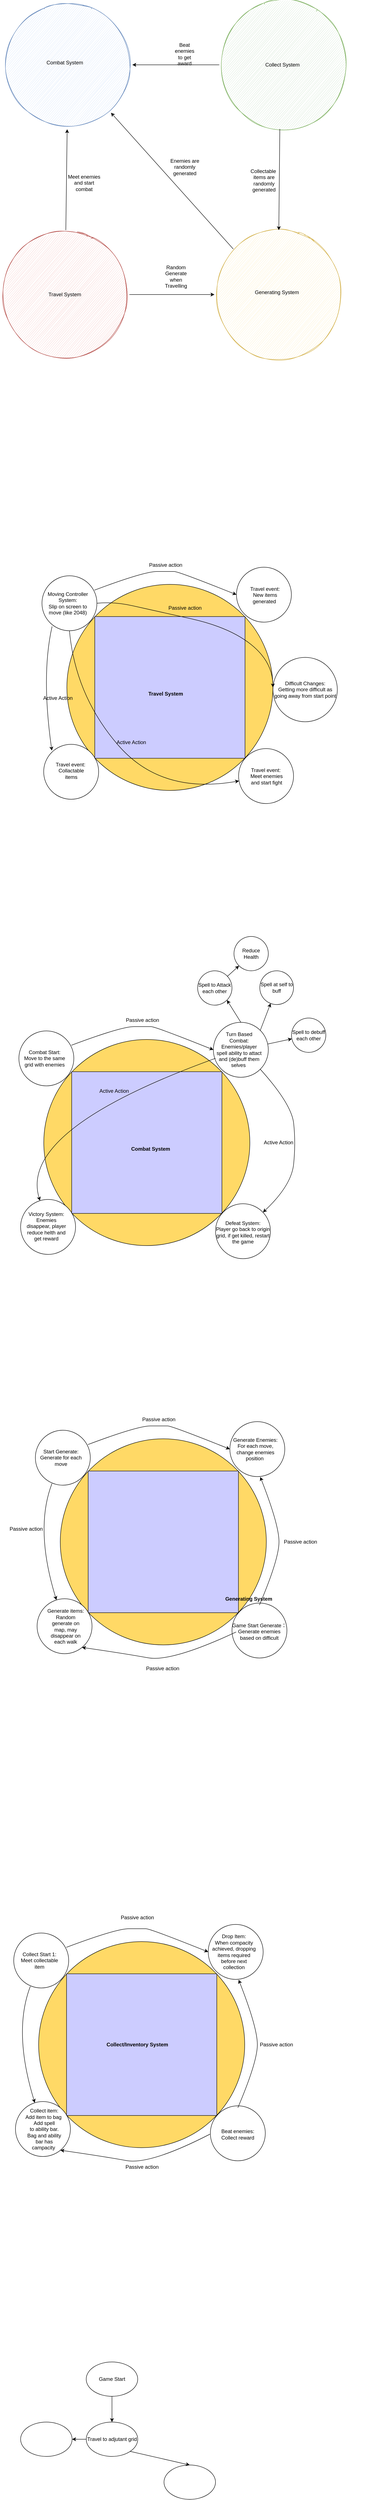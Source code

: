 <mxfile version="20.4.0" type="github">
  <diagram id="PXCcjUMb7tUucPaS4QIz" name="Page-1">
    <mxGraphModel dx="1483" dy="1844" grid="1" gridSize="10" guides="1" tooltips="1" connect="1" arrows="1" fold="1" page="1" pageScale="1" pageWidth="850" pageHeight="1100" math="0" shadow="0">
      <root>
        <mxCell id="0" />
        <mxCell id="1" parent="0" />
        <mxCell id="cFTrVpyWIn3HdovlY6KM-1" value="" style="ellipse;whiteSpace=wrap;html=1;aspect=fixed;fillColor=#dae8fc;strokeColor=#6c8ebf;sketch=1;" parent="1" vertex="1">
          <mxGeometry x="19.26" y="-1070" width="300" height="300" as="geometry" />
        </mxCell>
        <mxCell id="cFTrVpyWIn3HdovlY6KM-2" value="Combat System" style="text;html=1;strokeColor=none;fillColor=none;align=center;verticalAlign=middle;whiteSpace=wrap;rounded=0;" parent="1" vertex="1">
          <mxGeometry x="111.63" y="-960" width="100" height="70" as="geometry" />
        </mxCell>
        <mxCell id="cFTrVpyWIn3HdovlY6KM-5" value="" style="ellipse;whiteSpace=wrap;html=1;aspect=fixed;fillColor=#f8cecc;strokeColor=#b85450;shadow=0;sketch=1;" parent="1" vertex="1">
          <mxGeometry x="12.38" y="-535" width="300" height="300" as="geometry" />
        </mxCell>
        <mxCell id="cFTrVpyWIn3HdovlY6KM-6" value="Travel System" style="text;html=1;strokeColor=none;fillColor=none;align=center;verticalAlign=middle;whiteSpace=wrap;rounded=0;shadow=0;sketch=1;" parent="1" vertex="1">
          <mxGeometry x="117.38" y="-400" width="90" height="30" as="geometry" />
        </mxCell>
        <mxCell id="cFTrVpyWIn3HdovlY6KM-7" value="Meet enemies and start combat&lt;br&gt;" style="text;html=1;strokeColor=none;fillColor=none;align=center;verticalAlign=middle;whiteSpace=wrap;rounded=0;shadow=0;sketch=1;" parent="1" vertex="1">
          <mxGeometry x="166.88" y="-675" width="80" height="60" as="geometry" />
        </mxCell>
        <mxCell id="cFTrVpyWIn3HdovlY6KM-8" value="" style="ellipse;whiteSpace=wrap;html=1;aspect=fixed;shadow=0;sketch=1;fillColor=#fff2cc;strokeColor=#d6b656;" parent="1" vertex="1">
          <mxGeometry x="510.44" y="-535" width="300" height="300" as="geometry" />
        </mxCell>
        <mxCell id="cFTrVpyWIn3HdovlY6KM-9" value="Generating System" style="text;html=1;strokeColor=none;fillColor=none;align=center;verticalAlign=middle;whiteSpace=wrap;rounded=0;shadow=0;sketch=1;" parent="1" vertex="1">
          <mxGeometry x="596.18" y="-405" width="120" height="30" as="geometry" />
        </mxCell>
        <mxCell id="cFTrVpyWIn3HdovlY6KM-10" value="Random Generate when Travelling" style="text;html=1;strokeColor=none;fillColor=none;align=center;verticalAlign=middle;whiteSpace=wrap;rounded=0;shadow=0;sketch=1;" parent="1" vertex="1">
          <mxGeometry x="391" y="-470" width="60" height="85" as="geometry" />
        </mxCell>
        <mxCell id="cFTrVpyWIn3HdovlY6KM-11" value="Enemies are randomly generated" style="text;html=1;strokeColor=none;fillColor=none;align=center;verticalAlign=middle;whiteSpace=wrap;rounded=0;shadow=0;sketch=1;" parent="1" vertex="1">
          <mxGeometry x="404.26" y="-710" width="75" height="55" as="geometry" />
        </mxCell>
        <mxCell id="cFTrVpyWIn3HdovlY6KM-12" value="" style="ellipse;whiteSpace=wrap;html=1;aspect=fixed;shadow=0;sketch=1;fillColor=#d5e8d4;strokeColor=#82b366;" parent="1" vertex="1">
          <mxGeometry x="521.82" y="-1070" width="300" height="300" as="geometry" />
        </mxCell>
        <mxCell id="cFTrVpyWIn3HdovlY6KM-13" value="Collect System" style="text;html=1;strokeColor=none;fillColor=none;align=center;verticalAlign=middle;whiteSpace=wrap;rounded=0;shadow=0;sketch=1;" parent="1" vertex="1">
          <mxGeometry x="624.07" y="-940" width="90" height="40" as="geometry" />
        </mxCell>
        <mxCell id="cFTrVpyWIn3HdovlY6KM-15" value="Collectable&amp;nbsp; items are randomly generated" style="text;html=1;strokeColor=none;fillColor=none;align=center;verticalAlign=middle;whiteSpace=wrap;rounded=0;shadow=0;sketch=1;" parent="1" vertex="1">
          <mxGeometry x="596.18" y="-675" width="60" height="47.5" as="geometry" />
        </mxCell>
        <mxCell id="cFTrVpyWIn3HdovlY6KM-16" value="Beat enemies to get award" style="text;html=1;strokeColor=none;fillColor=none;align=center;verticalAlign=middle;whiteSpace=wrap;rounded=0;shadow=0;sketch=1;" parent="1" vertex="1">
          <mxGeometry x="411.38" y="-960" width="60" height="30" as="geometry" />
        </mxCell>
        <mxCell id="F2M6K5cG2sb-yx1ZD4yc-1" value="" style="ellipse;whiteSpace=wrap;html=1;aspect=fixed;fillColor=#FFD966;" vertex="1" parent="1">
          <mxGeometry x="166.76" y="290" width="480" height="480" as="geometry" />
        </mxCell>
        <mxCell id="F2M6K5cG2sb-yx1ZD4yc-3" value="" style="ellipse;whiteSpace=wrap;html=1;aspect=fixed;fillColor=#FFFFFF;" vertex="1" parent="1">
          <mxGeometry x="108.76" y="270" width="128" height="128" as="geometry" />
        </mxCell>
        <mxCell id="F2M6K5cG2sb-yx1ZD4yc-4" value="" style="ellipse;whiteSpace=wrap;html=1;aspect=fixed;fillColor=#FFFFFF;" vertex="1" parent="1">
          <mxGeometry x="566.76" y="672.5" width="128" height="128" as="geometry" />
        </mxCell>
        <mxCell id="F2M6K5cG2sb-yx1ZD4yc-5" value="" style="ellipse;whiteSpace=wrap;html=1;aspect=fixed;fillColor=#FFFFFF;" vertex="1" parent="1">
          <mxGeometry x="112.76" y="662.5" width="128" height="128" as="geometry" />
        </mxCell>
        <mxCell id="F2M6K5cG2sb-yx1ZD4yc-6" value="Moving Controller System:&lt;br&gt;Slip on screen to move (like 2048)" style="text;html=1;strokeColor=none;fillColor=none;align=center;verticalAlign=middle;whiteSpace=wrap;rounded=0;" vertex="1" parent="1">
          <mxGeometry x="118.76" y="294" width="100" height="80" as="geometry" />
        </mxCell>
        <mxCell id="F2M6K5cG2sb-yx1ZD4yc-8" value="Travel event:&amp;nbsp;&lt;br&gt;Meet enemies and start fight" style="text;html=1;strokeColor=none;fillColor=none;align=center;verticalAlign=middle;whiteSpace=wrap;rounded=0;" vertex="1" parent="1">
          <mxGeometry x="586.76" y="690" width="90" height="93" as="geometry" />
        </mxCell>
        <mxCell id="F2M6K5cG2sb-yx1ZD4yc-9" value="Travel event:&amp;nbsp;&lt;br&gt;Collactable items" style="text;html=1;strokeColor=none;fillColor=none;align=center;verticalAlign=middle;whiteSpace=wrap;rounded=0;" vertex="1" parent="1">
          <mxGeometry x="131.76" y="677" width="90" height="93" as="geometry" />
        </mxCell>
        <mxCell id="F2M6K5cG2sb-yx1ZD4yc-10" value="" style="rounded=0;whiteSpace=wrap;html=1;fillColor=#CCCCFF;" vertex="1" parent="1">
          <mxGeometry x="231.76" y="365" width="350" height="330" as="geometry" />
        </mxCell>
        <mxCell id="F2M6K5cG2sb-yx1ZD4yc-11" value="" style="ellipse;whiteSpace=wrap;html=1;aspect=fixed;fillColor=#FFFFFF;" vertex="1" parent="1">
          <mxGeometry x="561.76" y="250" width="128" height="128" as="geometry" />
        </mxCell>
        <mxCell id="F2M6K5cG2sb-yx1ZD4yc-13" value="Travel event:&lt;br&gt;New items generated&amp;nbsp;" style="text;html=1;strokeColor=none;fillColor=none;align=center;verticalAlign=middle;whiteSpace=wrap;rounded=0;" vertex="1" parent="1">
          <mxGeometry x="579.76" y="280" width="97" height="70" as="geometry" />
        </mxCell>
        <mxCell id="F2M6K5cG2sb-yx1ZD4yc-15" value="&lt;b&gt;Travel System&lt;/b&gt;" style="text;html=1;strokeColor=none;fillColor=none;align=center;verticalAlign=middle;whiteSpace=wrap;rounded=0;" vertex="1" parent="1">
          <mxGeometry x="306.76" y="490" width="180" height="110" as="geometry" />
        </mxCell>
        <mxCell id="F2M6K5cG2sb-yx1ZD4yc-18" value="" style="curved=1;endArrow=classic;html=1;rounded=0;exitX=0.956;exitY=0.261;exitDx=0;exitDy=0;exitPerimeter=0;entryX=0;entryY=0.5;entryDx=0;entryDy=0;" edge="1" parent="1" source="F2M6K5cG2sb-yx1ZD4yc-3" target="F2M6K5cG2sb-yx1ZD4yc-11">
          <mxGeometry width="50" height="50" relative="1" as="geometry">
            <mxPoint x="306.76" y="270" as="sourcePoint" />
            <mxPoint x="356.76" y="220" as="targetPoint" />
            <Array as="points">
              <mxPoint x="346.76" y="260" />
              <mxPoint x="406.76" y="260" />
              <mxPoint x="426.76" y="260" />
            </Array>
          </mxGeometry>
        </mxCell>
        <mxCell id="F2M6K5cG2sb-yx1ZD4yc-19" value="Passive action" style="text;html=1;strokeColor=none;fillColor=none;align=center;verticalAlign=middle;whiteSpace=wrap;rounded=0;" vertex="1" parent="1">
          <mxGeometry x="351.76" y="230" width="90" height="30" as="geometry" />
        </mxCell>
        <mxCell id="F2M6K5cG2sb-yx1ZD4yc-20" value="" style="curved=1;endArrow=classic;html=1;rounded=0;exitX=0.184;exitY=0.922;exitDx=0;exitDy=0;exitPerimeter=0;entryX=0;entryY=0;entryDx=0;entryDy=0;" edge="1" parent="1" source="F2M6K5cG2sb-yx1ZD4yc-3" target="F2M6K5cG2sb-yx1ZD4yc-9">
          <mxGeometry width="50" height="50" relative="1" as="geometry">
            <mxPoint x="56.76" y="500" as="sourcePoint" />
            <mxPoint x="106.76" y="450" as="targetPoint" />
            <Array as="points">
              <mxPoint x="106.76" y="500" />
            </Array>
          </mxGeometry>
        </mxCell>
        <mxCell id="F2M6K5cG2sb-yx1ZD4yc-21" value="Active Action" style="text;html=1;strokeColor=none;fillColor=none;align=center;verticalAlign=middle;whiteSpace=wrap;rounded=0;" vertex="1" parent="1">
          <mxGeometry x="86.01" y="510" width="120" height="90" as="geometry" />
        </mxCell>
        <mxCell id="F2M6K5cG2sb-yx1ZD4yc-22" value="" style="curved=1;endArrow=classic;html=1;rounded=0;exitX=0.5;exitY=1;exitDx=0;exitDy=0;" edge="1" parent="1" source="F2M6K5cG2sb-yx1ZD4yc-3" target="F2M6K5cG2sb-yx1ZD4yc-4">
          <mxGeometry width="50" height="50" relative="1" as="geometry">
            <mxPoint x="6.76" y="390" as="sourcePoint" />
            <mxPoint x="56.76" y="340" as="targetPoint" />
            <Array as="points">
              <mxPoint x="186.76" y="550" />
              <mxPoint x="386.76" y="780" />
            </Array>
          </mxGeometry>
        </mxCell>
        <mxCell id="F2M6K5cG2sb-yx1ZD4yc-23" value="Active Action" style="text;html=1;strokeColor=none;fillColor=none;align=center;verticalAlign=middle;whiteSpace=wrap;rounded=0;" vertex="1" parent="1">
          <mxGeometry x="276.76" y="642.5" width="80" height="30" as="geometry" />
        </mxCell>
        <mxCell id="F2M6K5cG2sb-yx1ZD4yc-24" value="" style="ellipse;whiteSpace=wrap;html=1;aspect=fixed;fillColor=#FFD966;" vertex="1" parent="1">
          <mxGeometry x="113" y="1350" width="480" height="480" as="geometry" />
        </mxCell>
        <mxCell id="F2M6K5cG2sb-yx1ZD4yc-25" value="" style="ellipse;whiteSpace=wrap;html=1;aspect=fixed;fillColor=#FFFFFF;" vertex="1" parent="1">
          <mxGeometry x="55" y="1330" width="128" height="128" as="geometry" />
        </mxCell>
        <mxCell id="F2M6K5cG2sb-yx1ZD4yc-26" value="" style="ellipse;whiteSpace=wrap;html=1;aspect=fixed;fillColor=#FFFFFF;" vertex="1" parent="1">
          <mxGeometry x="513" y="1732.5" width="128" height="128" as="geometry" />
        </mxCell>
        <mxCell id="F2M6K5cG2sb-yx1ZD4yc-27" value="" style="ellipse;whiteSpace=wrap;html=1;aspect=fixed;fillColor=#FFFFFF;" vertex="1" parent="1">
          <mxGeometry x="59" y="1722.5" width="128" height="128" as="geometry" />
        </mxCell>
        <mxCell id="F2M6K5cG2sb-yx1ZD4yc-28" value="Combat Start:&lt;br&gt;Move to the same grid with enemies" style="text;html=1;strokeColor=none;fillColor=none;align=center;verticalAlign=middle;whiteSpace=wrap;rounded=0;" vertex="1" parent="1">
          <mxGeometry x="65" y="1354" width="100" height="80" as="geometry" />
        </mxCell>
        <mxCell id="F2M6K5cG2sb-yx1ZD4yc-29" value="Defeat System:&lt;br&gt;Player go back to origin grid, if get killed, restart the game" style="text;html=1;strokeColor=none;fillColor=none;align=center;verticalAlign=middle;whiteSpace=wrap;rounded=0;" vertex="1" parent="1">
          <mxGeometry x="512" y="1737" width="130" height="123" as="geometry" />
        </mxCell>
        <mxCell id="F2M6K5cG2sb-yx1ZD4yc-30" value="Victory System:&lt;br&gt;Enemies disappear, player reduce helth and get reward" style="text;html=1;strokeColor=none;fillColor=none;align=center;verticalAlign=middle;whiteSpace=wrap;rounded=0;" vertex="1" parent="1">
          <mxGeometry x="72" y="1740" width="94" height="90" as="geometry" />
        </mxCell>
        <mxCell id="F2M6K5cG2sb-yx1ZD4yc-31" value="" style="rounded=0;whiteSpace=wrap;html=1;fillColor=#CCCCFF;" vertex="1" parent="1">
          <mxGeometry x="178" y="1425" width="350" height="330" as="geometry" />
        </mxCell>
        <mxCell id="F2M6K5cG2sb-yx1ZD4yc-32" value="" style="ellipse;whiteSpace=wrap;html=1;aspect=fixed;fillColor=#FFFFFF;" vertex="1" parent="1">
          <mxGeometry x="508" y="1310" width="128" height="128" as="geometry" />
        </mxCell>
        <mxCell id="F2M6K5cG2sb-yx1ZD4yc-33" value="Turn Based Combat: Enemies/player spell ability to attact and (de)buff them selves&amp;nbsp;" style="text;html=1;strokeColor=none;fillColor=none;align=center;verticalAlign=middle;whiteSpace=wrap;rounded=0;" vertex="1" parent="1">
          <mxGeometry x="513" y="1339" width="109.5" height="70" as="geometry" />
        </mxCell>
        <mxCell id="F2M6K5cG2sb-yx1ZD4yc-34" value="&lt;b&gt;Combat System&lt;/b&gt;" style="text;html=1;strokeColor=none;fillColor=none;align=center;verticalAlign=middle;whiteSpace=wrap;rounded=0;" vertex="1" parent="1">
          <mxGeometry x="272" y="1550" width="180" height="110" as="geometry" />
        </mxCell>
        <mxCell id="F2M6K5cG2sb-yx1ZD4yc-35" value="" style="curved=1;endArrow=classic;html=1;rounded=0;exitX=0.956;exitY=0.261;exitDx=0;exitDy=0;exitPerimeter=0;entryX=0;entryY=0.5;entryDx=0;entryDy=0;" edge="1" parent="1" source="F2M6K5cG2sb-yx1ZD4yc-25" target="F2M6K5cG2sb-yx1ZD4yc-32">
          <mxGeometry width="50" height="50" relative="1" as="geometry">
            <mxPoint x="253" y="1330" as="sourcePoint" />
            <mxPoint x="303" y="1280" as="targetPoint" />
            <Array as="points">
              <mxPoint x="293" y="1320" />
              <mxPoint x="353" y="1320" />
              <mxPoint x="373" y="1320" />
            </Array>
          </mxGeometry>
        </mxCell>
        <mxCell id="F2M6K5cG2sb-yx1ZD4yc-36" value="Passive action" style="text;html=1;strokeColor=none;fillColor=none;align=center;verticalAlign=middle;whiteSpace=wrap;rounded=0;" vertex="1" parent="1">
          <mxGeometry x="298" y="1290" width="90" height="30" as="geometry" />
        </mxCell>
        <mxCell id="F2M6K5cG2sb-yx1ZD4yc-37" value="" style="curved=1;endArrow=classic;html=1;rounded=0;" edge="1" parent="1" source="F2M6K5cG2sb-yx1ZD4yc-33" target="F2M6K5cG2sb-yx1ZD4yc-27">
          <mxGeometry width="50" height="50" relative="1" as="geometry">
            <mxPoint x="3" y="1560" as="sourcePoint" />
            <mxPoint x="53" y="1510" as="targetPoint" />
            <Array as="points">
              <mxPoint x="53" y="1560" />
            </Array>
          </mxGeometry>
        </mxCell>
        <mxCell id="F2M6K5cG2sb-yx1ZD4yc-38" value="Active Action" style="text;html=1;strokeColor=none;fillColor=none;align=center;verticalAlign=middle;whiteSpace=wrap;rounded=0;" vertex="1" parent="1">
          <mxGeometry x="217" y="1425" width="120" height="90" as="geometry" />
        </mxCell>
        <mxCell id="F2M6K5cG2sb-yx1ZD4yc-39" value="" style="curved=1;endArrow=classic;html=1;rounded=0;exitX=1;exitY=1;exitDx=0;exitDy=0;" edge="1" parent="1" source="F2M6K5cG2sb-yx1ZD4yc-32" target="F2M6K5cG2sb-yx1ZD4yc-26">
          <mxGeometry width="50" height="50" relative="1" as="geometry">
            <mxPoint x="51.38" y="1460" as="sourcePoint" />
            <mxPoint x="101.38" y="1410" as="targetPoint" />
            <Array as="points">
              <mxPoint x="690" y="1500" />
              <mxPoint x="700" y="1590" />
              <mxPoint x="690" y="1690" />
            </Array>
          </mxGeometry>
        </mxCell>
        <mxCell id="F2M6K5cG2sb-yx1ZD4yc-40" value="Active Action" style="text;html=1;strokeColor=none;fillColor=none;align=center;verticalAlign=middle;whiteSpace=wrap;rounded=0;" vertex="1" parent="1">
          <mxGeometry x="620.44" y="1575" width="80" height="30" as="geometry" />
        </mxCell>
        <mxCell id="F2M6K5cG2sb-yx1ZD4yc-41" value="" style="ellipse;whiteSpace=wrap;html=1;aspect=fixed;fillColor=#FFD966;" vertex="1" parent="1">
          <mxGeometry x="151.38" y="2280" width="480" height="480" as="geometry" />
        </mxCell>
        <mxCell id="F2M6K5cG2sb-yx1ZD4yc-42" value="" style="ellipse;whiteSpace=wrap;html=1;aspect=fixed;fillColor=#FFFFFF;" vertex="1" parent="1">
          <mxGeometry x="93.38" y="2260" width="128" height="128" as="geometry" />
        </mxCell>
        <mxCell id="F2M6K5cG2sb-yx1ZD4yc-43" value="" style="ellipse;whiteSpace=wrap;html=1;aspect=fixed;fillColor=#FFFFFF;" vertex="1" parent="1">
          <mxGeometry x="551.38" y="2662.5" width="128" height="128" as="geometry" />
        </mxCell>
        <mxCell id="F2M6K5cG2sb-yx1ZD4yc-44" value="" style="ellipse;whiteSpace=wrap;html=1;aspect=fixed;fillColor=#FFFFFF;" vertex="1" parent="1">
          <mxGeometry x="97.38" y="2652.5" width="128" height="128" as="geometry" />
        </mxCell>
        <mxCell id="F2M6K5cG2sb-yx1ZD4yc-45" value="Start Generate:&lt;br&gt;Generate for each move" style="text;html=1;strokeColor=none;fillColor=none;align=center;verticalAlign=middle;whiteSpace=wrap;rounded=0;" vertex="1" parent="1">
          <mxGeometry x="103.38" y="2284" width="100" height="80" as="geometry" />
        </mxCell>
        <mxCell id="F2M6K5cG2sb-yx1ZD4yc-46" value="Game Start Generate：&lt;br&gt;Generate enemies based on difficult" style="text;html=1;strokeColor=none;fillColor=none;align=center;verticalAlign=middle;whiteSpace=wrap;rounded=0;" vertex="1" parent="1">
          <mxGeometry x="550.38" y="2667" width="130" height="123" as="geometry" />
        </mxCell>
        <mxCell id="F2M6K5cG2sb-yx1ZD4yc-47" value="Generate items:&lt;br&gt;Random generate on map, may disappear on each walk" style="text;html=1;strokeColor=none;fillColor=none;align=center;verticalAlign=middle;whiteSpace=wrap;rounded=0;" vertex="1" parent="1">
          <mxGeometry x="116.88" y="2671.5" width="94" height="90" as="geometry" />
        </mxCell>
        <mxCell id="F2M6K5cG2sb-yx1ZD4yc-48" value="" style="rounded=0;whiteSpace=wrap;html=1;fillColor=#CCCCFF;" vertex="1" parent="1">
          <mxGeometry x="216.38" y="2355" width="350" height="330" as="geometry" />
        </mxCell>
        <mxCell id="F2M6K5cG2sb-yx1ZD4yc-49" value="" style="ellipse;whiteSpace=wrap;html=1;aspect=fixed;fillColor=#FFFFFF;" vertex="1" parent="1">
          <mxGeometry x="546.38" y="2240" width="128" height="128" as="geometry" />
        </mxCell>
        <mxCell id="F2M6K5cG2sb-yx1ZD4yc-50" value="Generate Enemies:&lt;br&gt;For each move, change enemies position&amp;nbsp;" style="text;html=1;strokeColor=none;fillColor=none;align=center;verticalAlign=middle;whiteSpace=wrap;rounded=0;" vertex="1" parent="1">
          <mxGeometry x="551.38" y="2269" width="109.5" height="70" as="geometry" />
        </mxCell>
        <mxCell id="F2M6K5cG2sb-yx1ZD4yc-51" value="&lt;b&gt;Generating System&lt;/b&gt;" style="text;html=1;strokeColor=none;fillColor=none;align=center;verticalAlign=middle;whiteSpace=wrap;rounded=0;" vertex="1" parent="1">
          <mxGeometry x="291.38" y="2575" width="598.62" height="155" as="geometry" />
        </mxCell>
        <mxCell id="F2M6K5cG2sb-yx1ZD4yc-52" value="" style="curved=1;endArrow=classic;html=1;rounded=0;exitX=0.956;exitY=0.261;exitDx=0;exitDy=0;exitPerimeter=0;entryX=0;entryY=0.5;entryDx=0;entryDy=0;" edge="1" parent="1" source="F2M6K5cG2sb-yx1ZD4yc-42" target="F2M6K5cG2sb-yx1ZD4yc-49">
          <mxGeometry width="50" height="50" relative="1" as="geometry">
            <mxPoint x="291.38" y="2260" as="sourcePoint" />
            <mxPoint x="341.38" y="2210" as="targetPoint" />
            <Array as="points">
              <mxPoint x="331.38" y="2250" />
              <mxPoint x="391.38" y="2250" />
              <mxPoint x="411.38" y="2250" />
            </Array>
          </mxGeometry>
        </mxCell>
        <mxCell id="F2M6K5cG2sb-yx1ZD4yc-53" value="Passive action" style="text;html=1;strokeColor=none;fillColor=none;align=center;verticalAlign=middle;whiteSpace=wrap;rounded=0;" vertex="1" parent="1">
          <mxGeometry x="336.38" y="2220" width="90" height="30" as="geometry" />
        </mxCell>
        <mxCell id="F2M6K5cG2sb-yx1ZD4yc-54" value="" style="curved=1;endArrow=classic;html=1;rounded=0;exitX=0.302;exitY=0.97;exitDx=0;exitDy=0;exitPerimeter=0;" edge="1" parent="1" source="F2M6K5cG2sb-yx1ZD4yc-42" target="F2M6K5cG2sb-yx1ZD4yc-44">
          <mxGeometry width="50" height="50" relative="1" as="geometry">
            <mxPoint x="41.38" y="2490" as="sourcePoint" />
            <mxPoint x="91.38" y="2440" as="targetPoint" />
            <Array as="points">
              <mxPoint x="91.38" y="2490" />
            </Array>
          </mxGeometry>
        </mxCell>
        <mxCell id="F2M6K5cG2sb-yx1ZD4yc-55" value="Passive action" style="text;html=1;strokeColor=none;fillColor=none;align=center;verticalAlign=middle;whiteSpace=wrap;rounded=0;" vertex="1" parent="1">
          <mxGeometry x="12.38" y="2445" width="120" height="90" as="geometry" />
        </mxCell>
        <mxCell id="F2M6K5cG2sb-yx1ZD4yc-59" value="" style="curved=1;endArrow=classic;html=1;rounded=0;exitX=0.5;exitY=0;exitDx=0;exitDy=0;entryX=0.554;entryY=1.007;entryDx=0;entryDy=0;entryPerimeter=0;" edge="1" parent="1" source="F2M6K5cG2sb-yx1ZD4yc-46" target="F2M6K5cG2sb-yx1ZD4yc-49">
          <mxGeometry width="50" height="50" relative="1" as="geometry">
            <mxPoint x="700.88" y="2560" as="sourcePoint" />
            <mxPoint x="750.88" y="2510" as="targetPoint" />
            <Array as="points">
              <mxPoint x="660.88" y="2560" />
              <mxPoint x="660.88" y="2480" />
            </Array>
          </mxGeometry>
        </mxCell>
        <mxCell id="F2M6K5cG2sb-yx1ZD4yc-60" value="Passive action" style="text;html=1;strokeColor=none;fillColor=none;align=center;verticalAlign=middle;whiteSpace=wrap;rounded=0;" vertex="1" parent="1">
          <mxGeometry x="665.75" y="2505" width="90" height="30" as="geometry" />
        </mxCell>
        <mxCell id="F2M6K5cG2sb-yx1ZD4yc-61" value="Difficult Changes:&lt;br&gt;Getting more difficult as going away from start point" style="ellipse;whiteSpace=wrap;html=1;aspect=fixed;fillColor=#FFFFFF;" vertex="1" parent="1">
          <mxGeometry x="646.76" y="460" width="150" height="150" as="geometry" />
        </mxCell>
        <mxCell id="F2M6K5cG2sb-yx1ZD4yc-62" value="" style="curved=1;endArrow=classic;html=1;rounded=0;exitX=1;exitY=0.5;exitDx=0;exitDy=0;entryX=1;entryY=0.5;entryDx=0;entryDy=0;" edge="1" parent="1" source="F2M6K5cG2sb-yx1ZD4yc-3" target="F2M6K5cG2sb-yx1ZD4yc-1">
          <mxGeometry width="50" height="50" relative="1" as="geometry">
            <mxPoint x="182.76" y="408" as="sourcePoint" />
            <mxPoint x="577.726" y="757.58" as="targetPoint" />
            <Array as="points">
              <mxPoint x="275.76" y="330" />
              <mxPoint x="365.76" y="350" />
              <mxPoint x="545.76" y="390" />
              <mxPoint x="645.76" y="470" />
            </Array>
          </mxGeometry>
        </mxCell>
        <mxCell id="F2M6K5cG2sb-yx1ZD4yc-63" value="Passive action" style="text;html=1;strokeColor=none;fillColor=none;align=center;verticalAlign=middle;whiteSpace=wrap;rounded=0;" vertex="1" parent="1">
          <mxGeometry x="396.76" y="330" width="90" height="30" as="geometry" />
        </mxCell>
        <mxCell id="F2M6K5cG2sb-yx1ZD4yc-64" value="" style="curved=1;endArrow=classic;html=1;rounded=0;entryX=0.906;entryY=1.048;entryDx=0;entryDy=0;entryPerimeter=0;exitX=0.081;exitY=0.512;exitDx=0;exitDy=0;exitPerimeter=0;" edge="1" parent="1" source="F2M6K5cG2sb-yx1ZD4yc-46" target="F2M6K5cG2sb-yx1ZD4yc-47">
          <mxGeometry width="50" height="50" relative="1" as="geometry">
            <mxPoint x="300.88" y="2830" as="sourcePoint" />
            <mxPoint x="350.88" y="2780" as="targetPoint" />
            <Array as="points">
              <mxPoint x="410.88" y="2800" />
              <mxPoint x="300.88" y="2780" />
            </Array>
          </mxGeometry>
        </mxCell>
        <mxCell id="F2M6K5cG2sb-yx1ZD4yc-65" value="Passive action" style="text;html=1;strokeColor=none;fillColor=none;align=center;verticalAlign=middle;whiteSpace=wrap;rounded=0;" vertex="1" parent="1">
          <mxGeometry x="330" y="2770" width="120" height="90" as="geometry" />
        </mxCell>
        <mxCell id="F2M6K5cG2sb-yx1ZD4yc-66" value="" style="ellipse;whiteSpace=wrap;html=1;aspect=fixed;fillColor=#FFD966;" vertex="1" parent="1">
          <mxGeometry x="101" y="3451" width="480" height="480" as="geometry" />
        </mxCell>
        <mxCell id="F2M6K5cG2sb-yx1ZD4yc-67" value="" style="ellipse;whiteSpace=wrap;html=1;aspect=fixed;fillColor=#FFFFFF;" vertex="1" parent="1">
          <mxGeometry x="43" y="3431" width="128" height="128" as="geometry" />
        </mxCell>
        <mxCell id="F2M6K5cG2sb-yx1ZD4yc-68" value="" style="ellipse;whiteSpace=wrap;html=1;aspect=fixed;fillColor=#FFFFFF;" vertex="1" parent="1">
          <mxGeometry x="501" y="3833.5" width="128" height="128" as="geometry" />
        </mxCell>
        <mxCell id="F2M6K5cG2sb-yx1ZD4yc-69" value="" style="ellipse;whiteSpace=wrap;html=1;aspect=fixed;fillColor=#FFFFFF;" vertex="1" parent="1">
          <mxGeometry x="47" y="3823.5" width="128" height="128" as="geometry" />
        </mxCell>
        <mxCell id="F2M6K5cG2sb-yx1ZD4yc-70" value="Collect Start 1:&lt;br&gt;Meet collectable item" style="text;html=1;strokeColor=none;fillColor=none;align=center;verticalAlign=middle;whiteSpace=wrap;rounded=0;" vertex="1" parent="1">
          <mxGeometry x="53" y="3455" width="100" height="80" as="geometry" />
        </mxCell>
        <mxCell id="F2M6K5cG2sb-yx1ZD4yc-71" value="Beat enemies:&lt;br&gt;Collect reward" style="text;html=1;strokeColor=none;fillColor=none;align=center;verticalAlign=middle;whiteSpace=wrap;rounded=0;" vertex="1" parent="1">
          <mxGeometry x="500" y="3838" width="130" height="123" as="geometry" />
        </mxCell>
        <mxCell id="F2M6K5cG2sb-yx1ZD4yc-72" value="Collect item:&lt;br&gt;Add item to bag&amp;nbsp;&lt;br&gt;Add spell to&amp;nbsp;ability bar.&lt;br&gt;Bag and ability bar has campacity&amp;nbsp;" style="text;html=1;strokeColor=none;fillColor=none;align=center;verticalAlign=middle;whiteSpace=wrap;rounded=0;" vertex="1" parent="1">
          <mxGeometry x="66.5" y="3842.5" width="94" height="90" as="geometry" />
        </mxCell>
        <mxCell id="F2M6K5cG2sb-yx1ZD4yc-73" value="" style="rounded=0;whiteSpace=wrap;html=1;fillColor=#CCCCFF;" vertex="1" parent="1">
          <mxGeometry x="166" y="3526" width="350" height="330" as="geometry" />
        </mxCell>
        <mxCell id="F2M6K5cG2sb-yx1ZD4yc-74" value="" style="ellipse;whiteSpace=wrap;html=1;aspect=fixed;fillColor=#FFFFFF;" vertex="1" parent="1">
          <mxGeometry x="496" y="3411" width="128" height="128" as="geometry" />
        </mxCell>
        <mxCell id="F2M6K5cG2sb-yx1ZD4yc-75" value="Drop Item:&lt;br&gt;When compacity achieved, dropping items required before next collection" style="text;html=1;strokeColor=none;fillColor=none;align=center;verticalAlign=middle;whiteSpace=wrap;rounded=0;" vertex="1" parent="1">
          <mxGeometry x="501" y="3440" width="109.5" height="70" as="geometry" />
        </mxCell>
        <mxCell id="F2M6K5cG2sb-yx1ZD4yc-76" value="&lt;b&gt;Collect/Inventory System&lt;/b&gt;" style="text;html=1;strokeColor=none;fillColor=none;align=center;verticalAlign=middle;whiteSpace=wrap;rounded=0;" vertex="1" parent="1">
          <mxGeometry x="241" y="3636" width="180" height="110" as="geometry" />
        </mxCell>
        <mxCell id="F2M6K5cG2sb-yx1ZD4yc-77" value="" style="curved=1;endArrow=classic;html=1;rounded=0;exitX=0.956;exitY=0.261;exitDx=0;exitDy=0;exitPerimeter=0;entryX=0;entryY=0.5;entryDx=0;entryDy=0;" edge="1" parent="1" source="F2M6K5cG2sb-yx1ZD4yc-67" target="F2M6K5cG2sb-yx1ZD4yc-74">
          <mxGeometry width="50" height="50" relative="1" as="geometry">
            <mxPoint x="241" y="3431" as="sourcePoint" />
            <mxPoint x="291" y="3381" as="targetPoint" />
            <Array as="points">
              <mxPoint x="281" y="3421" />
              <mxPoint x="341" y="3421" />
              <mxPoint x="361" y="3421" />
            </Array>
          </mxGeometry>
        </mxCell>
        <mxCell id="F2M6K5cG2sb-yx1ZD4yc-78" value="" style="curved=1;endArrow=classic;html=1;rounded=0;exitX=0.302;exitY=0.97;exitDx=0;exitDy=0;exitPerimeter=0;" edge="1" parent="1" source="F2M6K5cG2sb-yx1ZD4yc-67" target="F2M6K5cG2sb-yx1ZD4yc-69">
          <mxGeometry width="50" height="50" relative="1" as="geometry">
            <mxPoint x="-9" y="3661" as="sourcePoint" />
            <mxPoint x="41" y="3611" as="targetPoint" />
            <Array as="points">
              <mxPoint x="41" y="3661" />
            </Array>
          </mxGeometry>
        </mxCell>
        <mxCell id="F2M6K5cG2sb-yx1ZD4yc-79" value="" style="curved=1;endArrow=classic;html=1;rounded=0;exitX=0.5;exitY=0;exitDx=0;exitDy=0;entryX=0.554;entryY=1.007;entryDx=0;entryDy=0;entryPerimeter=0;" edge="1" parent="1" source="F2M6K5cG2sb-yx1ZD4yc-71" target="F2M6K5cG2sb-yx1ZD4yc-74">
          <mxGeometry width="50" height="50" relative="1" as="geometry">
            <mxPoint x="650.5" y="3731" as="sourcePoint" />
            <mxPoint x="700.5" y="3681" as="targetPoint" />
            <Array as="points">
              <mxPoint x="610.5" y="3731" />
              <mxPoint x="610.5" y="3651" />
            </Array>
          </mxGeometry>
        </mxCell>
        <mxCell id="F2M6K5cG2sb-yx1ZD4yc-80" value="Passive action" style="text;html=1;strokeColor=none;fillColor=none;align=center;verticalAlign=middle;whiteSpace=wrap;rounded=0;" vertex="1" parent="1">
          <mxGeometry x="610" y="3676" width="90" height="30" as="geometry" />
        </mxCell>
        <mxCell id="F2M6K5cG2sb-yx1ZD4yc-81" value="" style="curved=1;endArrow=classic;html=1;rounded=0;entryX=0.906;entryY=1.048;entryDx=0;entryDy=0;entryPerimeter=0;exitX=0;exitY=0.5;exitDx=0;exitDy=0;" edge="1" parent="1" source="F2M6K5cG2sb-yx1ZD4yc-71" target="F2M6K5cG2sb-yx1ZD4yc-72">
          <mxGeometry width="50" height="50" relative="1" as="geometry">
            <mxPoint x="250.5" y="4001" as="sourcePoint" />
            <mxPoint x="300.5" y="3951" as="targetPoint" />
            <Array as="points">
              <mxPoint x="360.5" y="3971" />
              <mxPoint x="250.5" y="3951" />
            </Array>
          </mxGeometry>
        </mxCell>
        <mxCell id="F2M6K5cG2sb-yx1ZD4yc-82" value="Passive action" style="text;html=1;strokeColor=none;fillColor=none;align=center;verticalAlign=middle;whiteSpace=wrap;rounded=0;" vertex="1" parent="1">
          <mxGeometry x="281.5" y="3931" width="120" height="90" as="geometry" />
        </mxCell>
        <mxCell id="F2M6K5cG2sb-yx1ZD4yc-83" value="Passive action" style="text;html=1;strokeColor=none;fillColor=none;align=center;verticalAlign=middle;whiteSpace=wrap;rounded=0;" vertex="1" parent="1">
          <mxGeometry x="271" y="3350" width="120" height="90" as="geometry" />
        </mxCell>
        <mxCell id="F2M6K5cG2sb-yx1ZD4yc-85" value="" style="endArrow=classic;html=1;rounded=0;" edge="1" parent="1" source="cFTrVpyWIn3HdovlY6KM-5" target="cFTrVpyWIn3HdovlY6KM-1">
          <mxGeometry width="50" height="50" relative="1" as="geometry">
            <mxPoint x="155.88" y="-530" as="sourcePoint" />
            <mxPoint x="175.88" y="-580" as="targetPoint" />
          </mxGeometry>
        </mxCell>
        <mxCell id="F2M6K5cG2sb-yx1ZD4yc-87" value="" style="endArrow=classic;html=1;rounded=0;exitX=1;exitY=0.5;exitDx=0;exitDy=0;entryX=0;entryY=0.5;entryDx=0;entryDy=0;" edge="1" parent="1" source="cFTrVpyWIn3HdovlY6KM-5" target="cFTrVpyWIn3HdovlY6KM-8">
          <mxGeometry width="50" height="50" relative="1" as="geometry">
            <mxPoint x="420" y="-310" as="sourcePoint" />
            <mxPoint x="470" y="-360" as="targetPoint" />
          </mxGeometry>
        </mxCell>
        <mxCell id="F2M6K5cG2sb-yx1ZD4yc-88" value="" style="endArrow=classic;html=1;rounded=0;exitX=0;exitY=0;exitDx=0;exitDy=0;" edge="1" parent="1" source="cFTrVpyWIn3HdovlY6KM-8" target="cFTrVpyWIn3HdovlY6KM-1">
          <mxGeometry width="50" height="50" relative="1" as="geometry">
            <mxPoint x="430" y="-550" as="sourcePoint" />
            <mxPoint x="480" y="-600" as="targetPoint" />
          </mxGeometry>
        </mxCell>
        <mxCell id="F2M6K5cG2sb-yx1ZD4yc-89" value="" style="endArrow=classic;html=1;rounded=0;exitX=0.47;exitY=0.998;exitDx=0;exitDy=0;exitPerimeter=0;entryX=0.5;entryY=0;entryDx=0;entryDy=0;" edge="1" parent="1" source="cFTrVpyWIn3HdovlY6KM-12" target="cFTrVpyWIn3HdovlY6KM-8">
          <mxGeometry width="50" height="50" relative="1" as="geometry">
            <mxPoint x="688.32" y="-560" as="sourcePoint" />
            <mxPoint x="738.32" y="-610" as="targetPoint" />
          </mxGeometry>
        </mxCell>
        <mxCell id="F2M6K5cG2sb-yx1ZD4yc-90" value="" style="endArrow=classic;html=1;rounded=0;exitX=0;exitY=0.5;exitDx=0;exitDy=0;entryX=1;entryY=0.5;entryDx=0;entryDy=0;" edge="1" parent="1" source="cFTrVpyWIn3HdovlY6KM-12" target="cFTrVpyWIn3HdovlY6KM-1">
          <mxGeometry width="50" height="50" relative="1" as="geometry">
            <mxPoint x="470" y="-760" as="sourcePoint" />
            <mxPoint x="520" y="-810" as="targetPoint" />
          </mxGeometry>
        </mxCell>
        <mxCell id="F2M6K5cG2sb-yx1ZD4yc-92" value="Spell to Attack each other" style="ellipse;whiteSpace=wrap;html=1;aspect=fixed;fillColor=#FFFFFF;" vertex="1" parent="1">
          <mxGeometry x="471.38" y="1190" width="80" height="80" as="geometry" />
        </mxCell>
        <mxCell id="F2M6K5cG2sb-yx1ZD4yc-93" value="" style="endArrow=classic;html=1;rounded=0;exitX=0.5;exitY=0;exitDx=0;exitDy=0;entryX=1;entryY=1;entryDx=0;entryDy=0;" edge="1" parent="1" source="F2M6K5cG2sb-yx1ZD4yc-32" target="F2M6K5cG2sb-yx1ZD4yc-92">
          <mxGeometry width="50" height="50" relative="1" as="geometry">
            <mxPoint x="680" y="1300" as="sourcePoint" />
            <mxPoint x="730" y="1250" as="targetPoint" />
          </mxGeometry>
        </mxCell>
        <mxCell id="F2M6K5cG2sb-yx1ZD4yc-94" value="Spell at self to buff" style="ellipse;whiteSpace=wrap;html=1;aspect=fixed;fillColor=#FFFFFF;" vertex="1" parent="1">
          <mxGeometry x="616.14" y="1190" width="78.62" height="78.62" as="geometry" />
        </mxCell>
        <mxCell id="F2M6K5cG2sb-yx1ZD4yc-95" value="" style="endArrow=classic;html=1;rounded=0;exitX=1;exitY=0;exitDx=0;exitDy=0;" edge="1" parent="1" source="F2M6K5cG2sb-yx1ZD4yc-32" target="F2M6K5cG2sb-yx1ZD4yc-94">
          <mxGeometry width="50" height="50" relative="1" as="geometry">
            <mxPoint x="660" y="1360" as="sourcePoint" />
            <mxPoint x="710" y="1310" as="targetPoint" />
          </mxGeometry>
        </mxCell>
        <mxCell id="F2M6K5cG2sb-yx1ZD4yc-96" value="" style="endArrow=classic;html=1;rounded=0;entryX=0;entryY=1;entryDx=0;entryDy=0;" edge="1" parent="1" source="F2M6K5cG2sb-yx1ZD4yc-92" target="F2M6K5cG2sb-yx1ZD4yc-97">
          <mxGeometry width="50" height="50" relative="1" as="geometry">
            <mxPoint x="410" y="1190" as="sourcePoint" />
            <mxPoint x="560" y="1160" as="targetPoint" />
          </mxGeometry>
        </mxCell>
        <mxCell id="F2M6K5cG2sb-yx1ZD4yc-97" value="Reduce Health" style="ellipse;whiteSpace=wrap;html=1;aspect=fixed;fillColor=#FFFFFF;" vertex="1" parent="1">
          <mxGeometry x="556" y="1110" width="80" height="80" as="geometry" />
        </mxCell>
        <mxCell id="F2M6K5cG2sb-yx1ZD4yc-98" value="Spell to debuff each other" style="ellipse;whiteSpace=wrap;html=1;aspect=fixed;fillColor=#FFFFFF;" vertex="1" parent="1">
          <mxGeometry x="690" y="1300" width="80" height="80" as="geometry" />
        </mxCell>
        <mxCell id="F2M6K5cG2sb-yx1ZD4yc-99" value="" style="endArrow=classic;html=1;rounded=0;" edge="1" parent="1" source="F2M6K5cG2sb-yx1ZD4yc-32" target="F2M6K5cG2sb-yx1ZD4yc-98">
          <mxGeometry width="50" height="50" relative="1" as="geometry">
            <mxPoint x="630" y="1350" as="sourcePoint" />
            <mxPoint x="680" y="1300" as="targetPoint" />
          </mxGeometry>
        </mxCell>
        <mxCell id="F2M6K5cG2sb-yx1ZD4yc-100" value="Game Start" style="ellipse;whiteSpace=wrap;html=1;fillColor=#FFFFFF;" vertex="1" parent="1">
          <mxGeometry x="211.82" y="4430" width="120" height="80" as="geometry" />
        </mxCell>
        <mxCell id="F2M6K5cG2sb-yx1ZD4yc-101" value="" style="endArrow=classic;html=1;rounded=0;exitX=0.5;exitY=1;exitDx=0;exitDy=0;entryX=0.5;entryY=0;entryDx=0;entryDy=0;" edge="1" parent="1" source="F2M6K5cG2sb-yx1ZD4yc-100" target="F2M6K5cG2sb-yx1ZD4yc-102">
          <mxGeometry width="50" height="50" relative="1" as="geometry">
            <mxPoint x="252.56" y="4620" as="sourcePoint" />
            <mxPoint x="272.56" y="4610" as="targetPoint" />
          </mxGeometry>
        </mxCell>
        <mxCell id="F2M6K5cG2sb-yx1ZD4yc-102" value="Travel to adjutant grid" style="ellipse;whiteSpace=wrap;html=1;fillColor=#FFFFFF;" vertex="1" parent="1">
          <mxGeometry x="211.82" y="4570" width="120" height="80" as="geometry" />
        </mxCell>
        <mxCell id="F2M6K5cG2sb-yx1ZD4yc-103" value="" style="ellipse;whiteSpace=wrap;html=1;fillColor=#FFFFFF;direction=west;" vertex="1" parent="1">
          <mxGeometry x="59.0" y="4570" width="120" height="80" as="geometry" />
        </mxCell>
        <mxCell id="F2M6K5cG2sb-yx1ZD4yc-104" value="" style="endArrow=classic;html=1;rounded=0;exitX=0;exitY=0.5;exitDx=0;exitDy=0;entryX=0;entryY=0.5;entryDx=0;entryDy=0;" edge="1" parent="1" source="F2M6K5cG2sb-yx1ZD4yc-102" target="F2M6K5cG2sb-yx1ZD4yc-103">
          <mxGeometry width="50" height="50" relative="1" as="geometry">
            <mxPoint x="420" y="4750" as="sourcePoint" />
            <mxPoint x="470" y="4700" as="targetPoint" />
          </mxGeometry>
        </mxCell>
        <mxCell id="F2M6K5cG2sb-yx1ZD4yc-105" value="" style="ellipse;whiteSpace=wrap;html=1;fillColor=#FFFFFF;" vertex="1" parent="1">
          <mxGeometry x="393" y="4670" width="120" height="80" as="geometry" />
        </mxCell>
        <mxCell id="F2M6K5cG2sb-yx1ZD4yc-106" value="" style="endArrow=classic;html=1;rounded=0;exitX=1;exitY=1;exitDx=0;exitDy=0;entryX=0.5;entryY=0;entryDx=0;entryDy=0;" edge="1" parent="1" source="F2M6K5cG2sb-yx1ZD4yc-102" target="F2M6K5cG2sb-yx1ZD4yc-105">
          <mxGeometry width="50" height="50" relative="1" as="geometry">
            <mxPoint x="382.56" y="4620" as="sourcePoint" />
            <mxPoint x="432.56" y="4570" as="targetPoint" />
          </mxGeometry>
        </mxCell>
      </root>
    </mxGraphModel>
  </diagram>
</mxfile>
